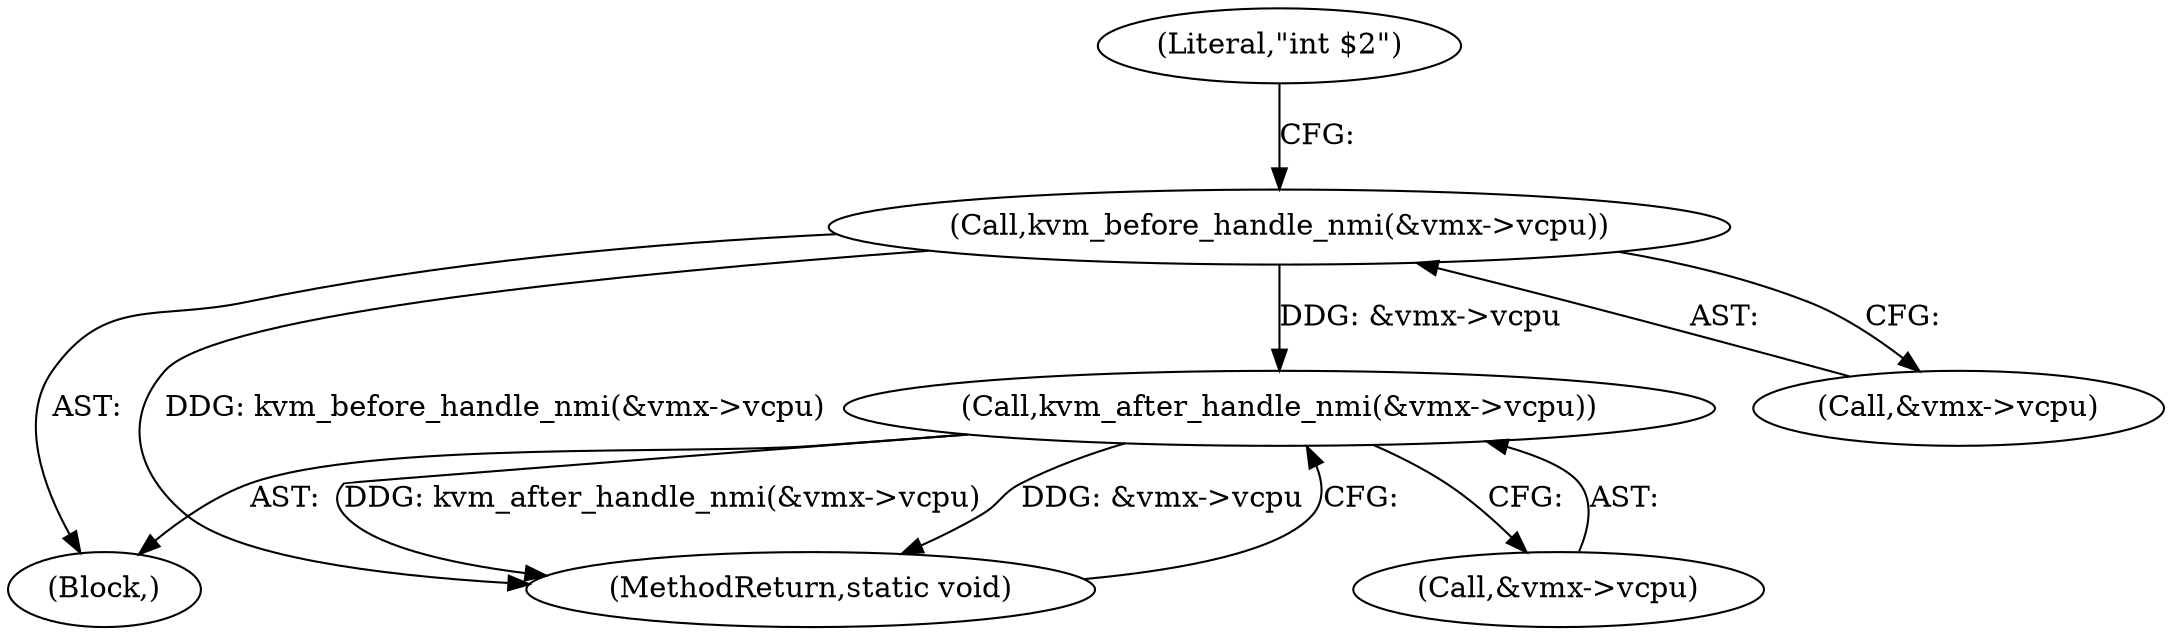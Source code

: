 digraph "0_linux_ef85b67385436ddc1998f45f1d6a210f935b3388_2@pointer" {
"1000146" [label="(Call,kvm_before_handle_nmi(&vmx->vcpu))"];
"1000153" [label="(Call,kvm_after_handle_nmi(&vmx->vcpu))"];
"1000147" [label="(Call,&vmx->vcpu)"];
"1000152" [label="(Literal,\"int $2\")"];
"1000154" [label="(Call,&vmx->vcpu)"];
"1000146" [label="(Call,kvm_before_handle_nmi(&vmx->vcpu))"];
"1000145" [label="(Block,)"];
"1000158" [label="(MethodReturn,static void)"];
"1000153" [label="(Call,kvm_after_handle_nmi(&vmx->vcpu))"];
"1000146" -> "1000145"  [label="AST: "];
"1000146" -> "1000147"  [label="CFG: "];
"1000147" -> "1000146"  [label="AST: "];
"1000152" -> "1000146"  [label="CFG: "];
"1000146" -> "1000158"  [label="DDG: kvm_before_handle_nmi(&vmx->vcpu)"];
"1000146" -> "1000153"  [label="DDG: &vmx->vcpu"];
"1000153" -> "1000145"  [label="AST: "];
"1000153" -> "1000154"  [label="CFG: "];
"1000154" -> "1000153"  [label="AST: "];
"1000158" -> "1000153"  [label="CFG: "];
"1000153" -> "1000158"  [label="DDG: kvm_after_handle_nmi(&vmx->vcpu)"];
"1000153" -> "1000158"  [label="DDG: &vmx->vcpu"];
}
